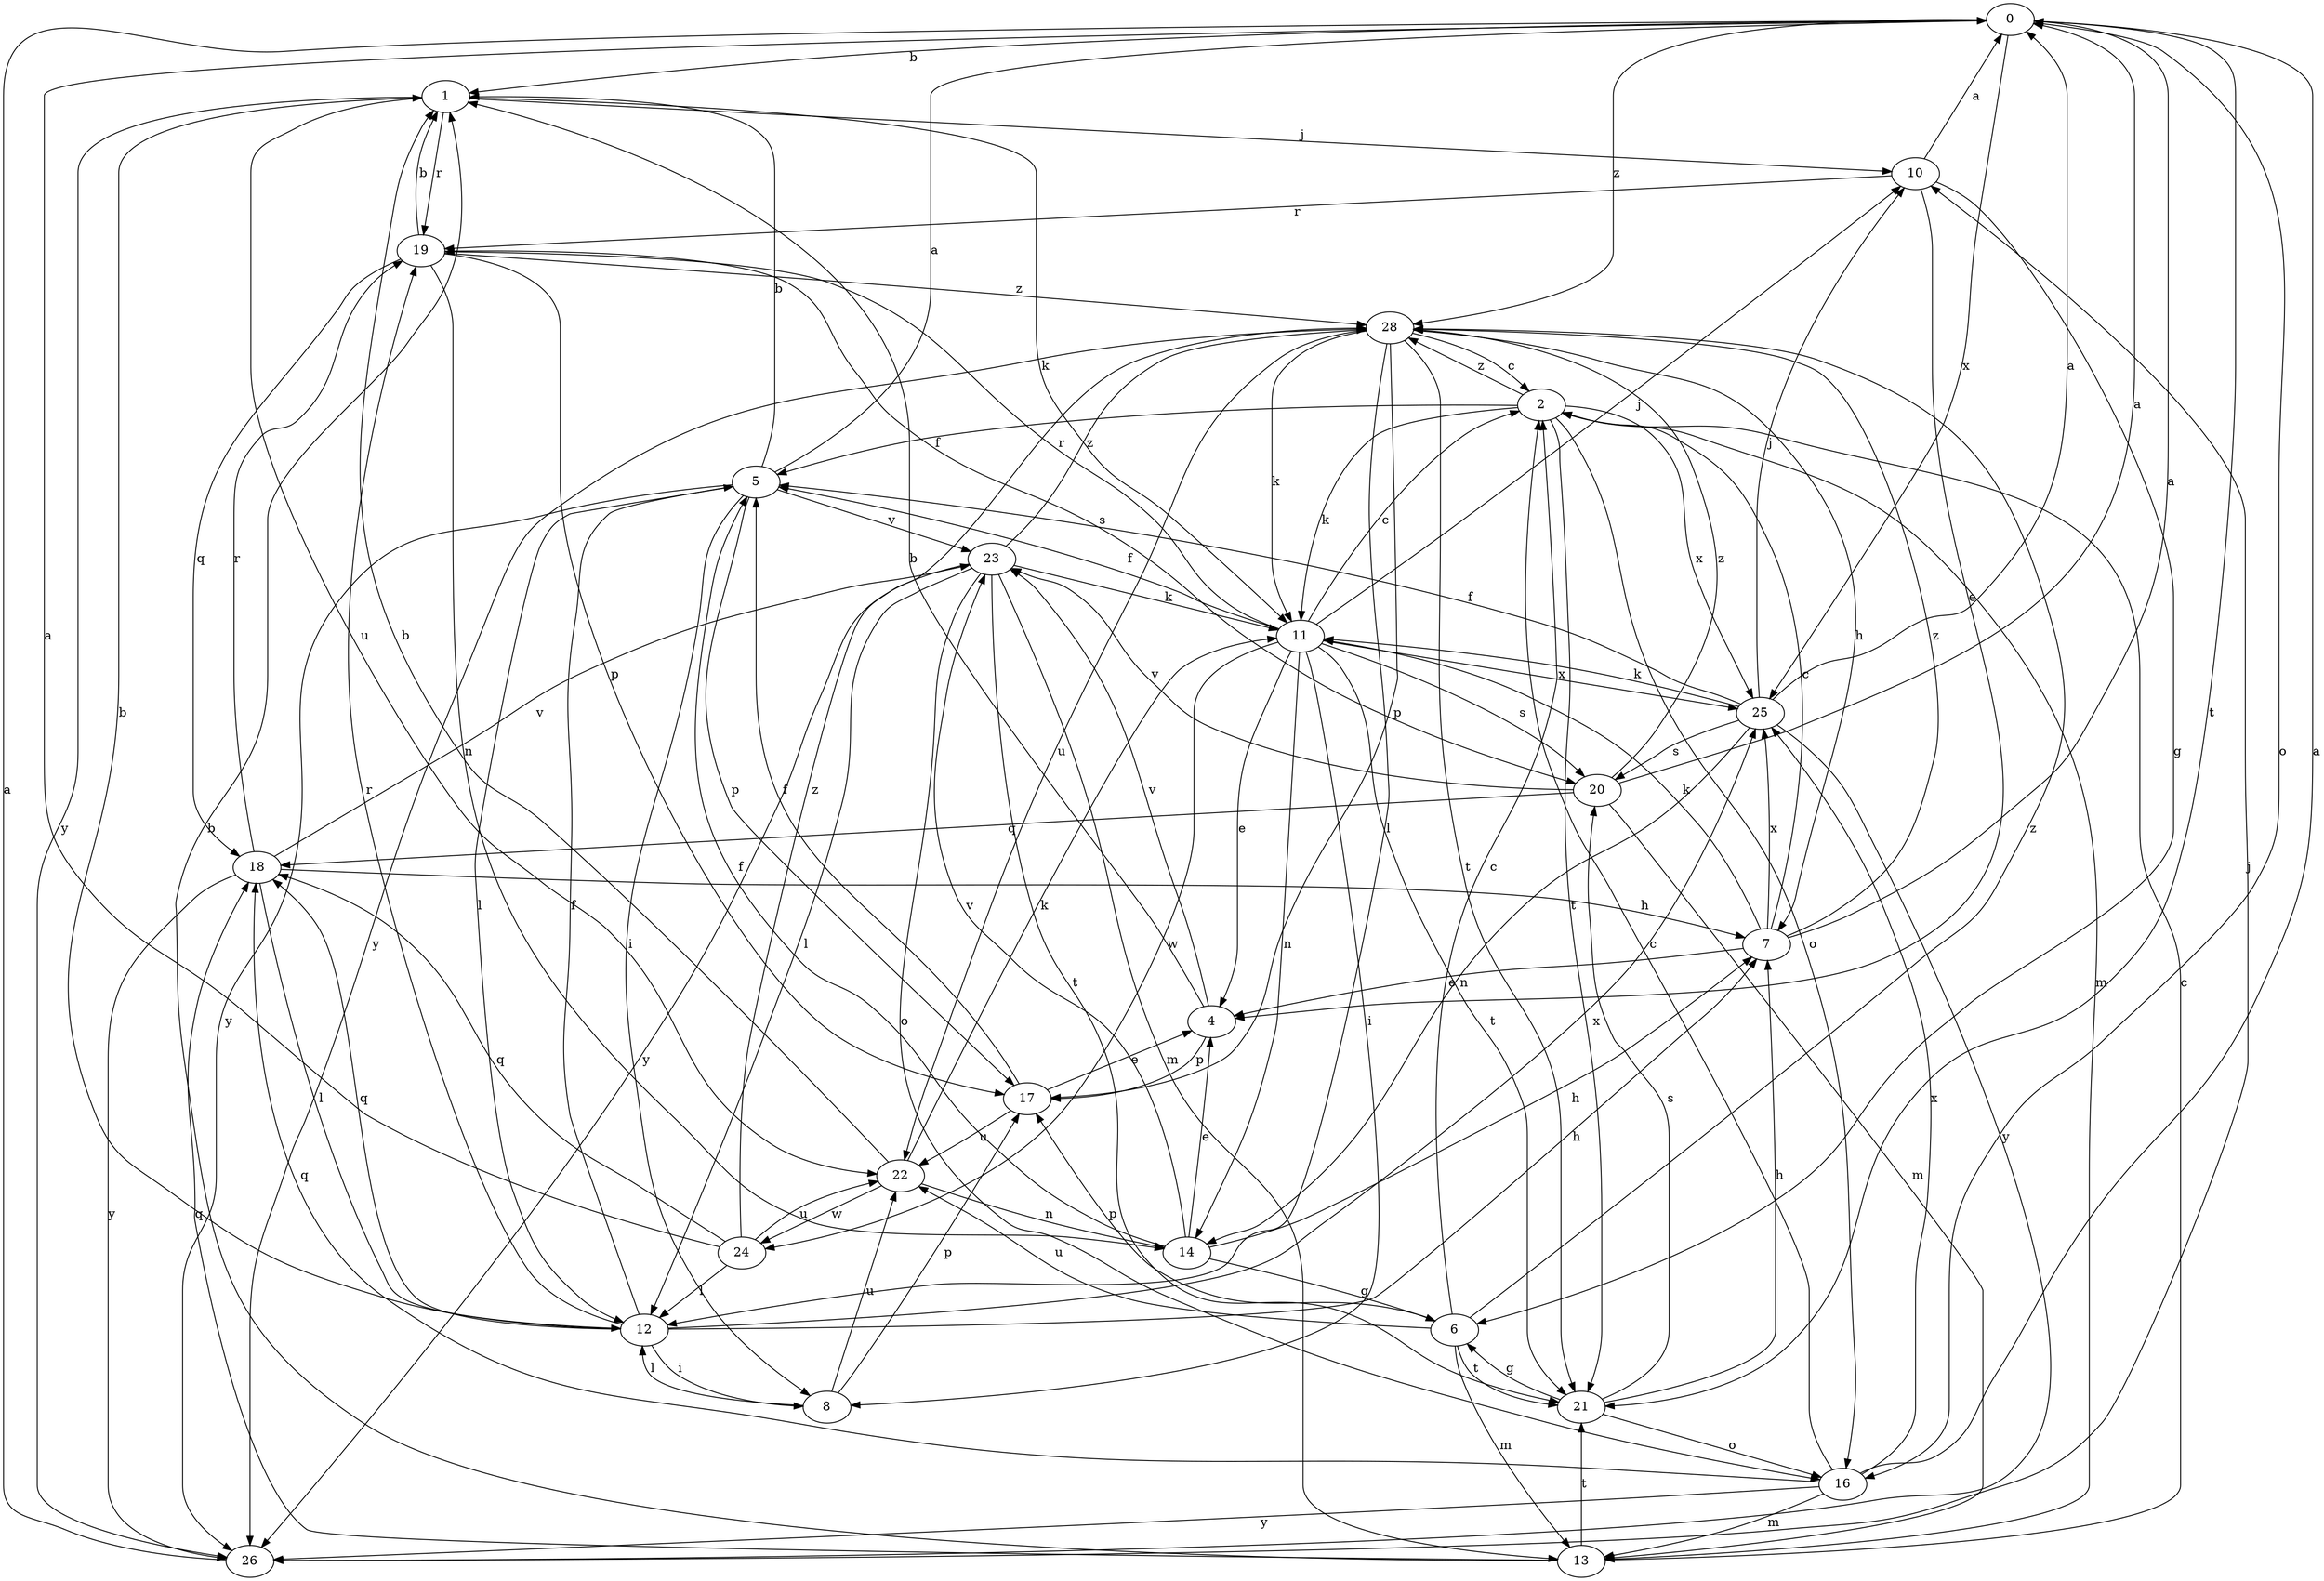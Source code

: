 strict digraph  {
0;
1;
2;
4;
5;
6;
7;
8;
10;
11;
12;
13;
14;
16;
17;
18;
19;
20;
21;
22;
23;
24;
25;
26;
28;
0 -> 1  [label=b];
0 -> 16  [label=o];
0 -> 21  [label=t];
0 -> 25  [label=x];
0 -> 28  [label=z];
1 -> 10  [label=j];
1 -> 11  [label=k];
1 -> 19  [label=r];
1 -> 22  [label=u];
1 -> 26  [label=y];
2 -> 5  [label=f];
2 -> 11  [label=k];
2 -> 13  [label=m];
2 -> 16  [label=o];
2 -> 21  [label=t];
2 -> 25  [label=x];
2 -> 28  [label=z];
4 -> 1  [label=b];
4 -> 17  [label=p];
4 -> 23  [label=v];
5 -> 0  [label=a];
5 -> 1  [label=b];
5 -> 8  [label=i];
5 -> 12  [label=l];
5 -> 17  [label=p];
5 -> 23  [label=v];
5 -> 26  [label=y];
6 -> 2  [label=c];
6 -> 13  [label=m];
6 -> 17  [label=p];
6 -> 21  [label=t];
6 -> 22  [label=u];
6 -> 28  [label=z];
7 -> 0  [label=a];
7 -> 2  [label=c];
7 -> 4  [label=e];
7 -> 11  [label=k];
7 -> 25  [label=x];
7 -> 28  [label=z];
8 -> 12  [label=l];
8 -> 17  [label=p];
8 -> 22  [label=u];
10 -> 0  [label=a];
10 -> 4  [label=e];
10 -> 6  [label=g];
10 -> 19  [label=r];
11 -> 2  [label=c];
11 -> 4  [label=e];
11 -> 5  [label=f];
11 -> 8  [label=i];
11 -> 10  [label=j];
11 -> 14  [label=n];
11 -> 19  [label=r];
11 -> 20  [label=s];
11 -> 21  [label=t];
11 -> 24  [label=w];
11 -> 25  [label=x];
12 -> 1  [label=b];
12 -> 5  [label=f];
12 -> 7  [label=h];
12 -> 8  [label=i];
12 -> 18  [label=q];
12 -> 19  [label=r];
12 -> 25  [label=x];
13 -> 1  [label=b];
13 -> 2  [label=c];
13 -> 18  [label=q];
13 -> 21  [label=t];
14 -> 4  [label=e];
14 -> 5  [label=f];
14 -> 6  [label=g];
14 -> 7  [label=h];
14 -> 23  [label=v];
16 -> 0  [label=a];
16 -> 2  [label=c];
16 -> 13  [label=m];
16 -> 18  [label=q];
16 -> 25  [label=x];
16 -> 26  [label=y];
17 -> 4  [label=e];
17 -> 5  [label=f];
17 -> 22  [label=u];
18 -> 7  [label=h];
18 -> 12  [label=l];
18 -> 19  [label=r];
18 -> 23  [label=v];
18 -> 26  [label=y];
19 -> 1  [label=b];
19 -> 14  [label=n];
19 -> 17  [label=p];
19 -> 18  [label=q];
19 -> 20  [label=s];
19 -> 28  [label=z];
20 -> 0  [label=a];
20 -> 13  [label=m];
20 -> 18  [label=q];
20 -> 23  [label=v];
20 -> 28  [label=z];
21 -> 6  [label=g];
21 -> 7  [label=h];
21 -> 16  [label=o];
21 -> 20  [label=s];
22 -> 1  [label=b];
22 -> 11  [label=k];
22 -> 14  [label=n];
22 -> 24  [label=w];
23 -> 11  [label=k];
23 -> 12  [label=l];
23 -> 13  [label=m];
23 -> 16  [label=o];
23 -> 21  [label=t];
23 -> 26  [label=y];
23 -> 28  [label=z];
24 -> 0  [label=a];
24 -> 12  [label=l];
24 -> 18  [label=q];
24 -> 22  [label=u];
24 -> 28  [label=z];
25 -> 0  [label=a];
25 -> 5  [label=f];
25 -> 10  [label=j];
25 -> 11  [label=k];
25 -> 14  [label=n];
25 -> 20  [label=s];
25 -> 26  [label=y];
26 -> 0  [label=a];
26 -> 10  [label=j];
28 -> 2  [label=c];
28 -> 7  [label=h];
28 -> 11  [label=k];
28 -> 12  [label=l];
28 -> 17  [label=p];
28 -> 21  [label=t];
28 -> 22  [label=u];
28 -> 26  [label=y];
}
